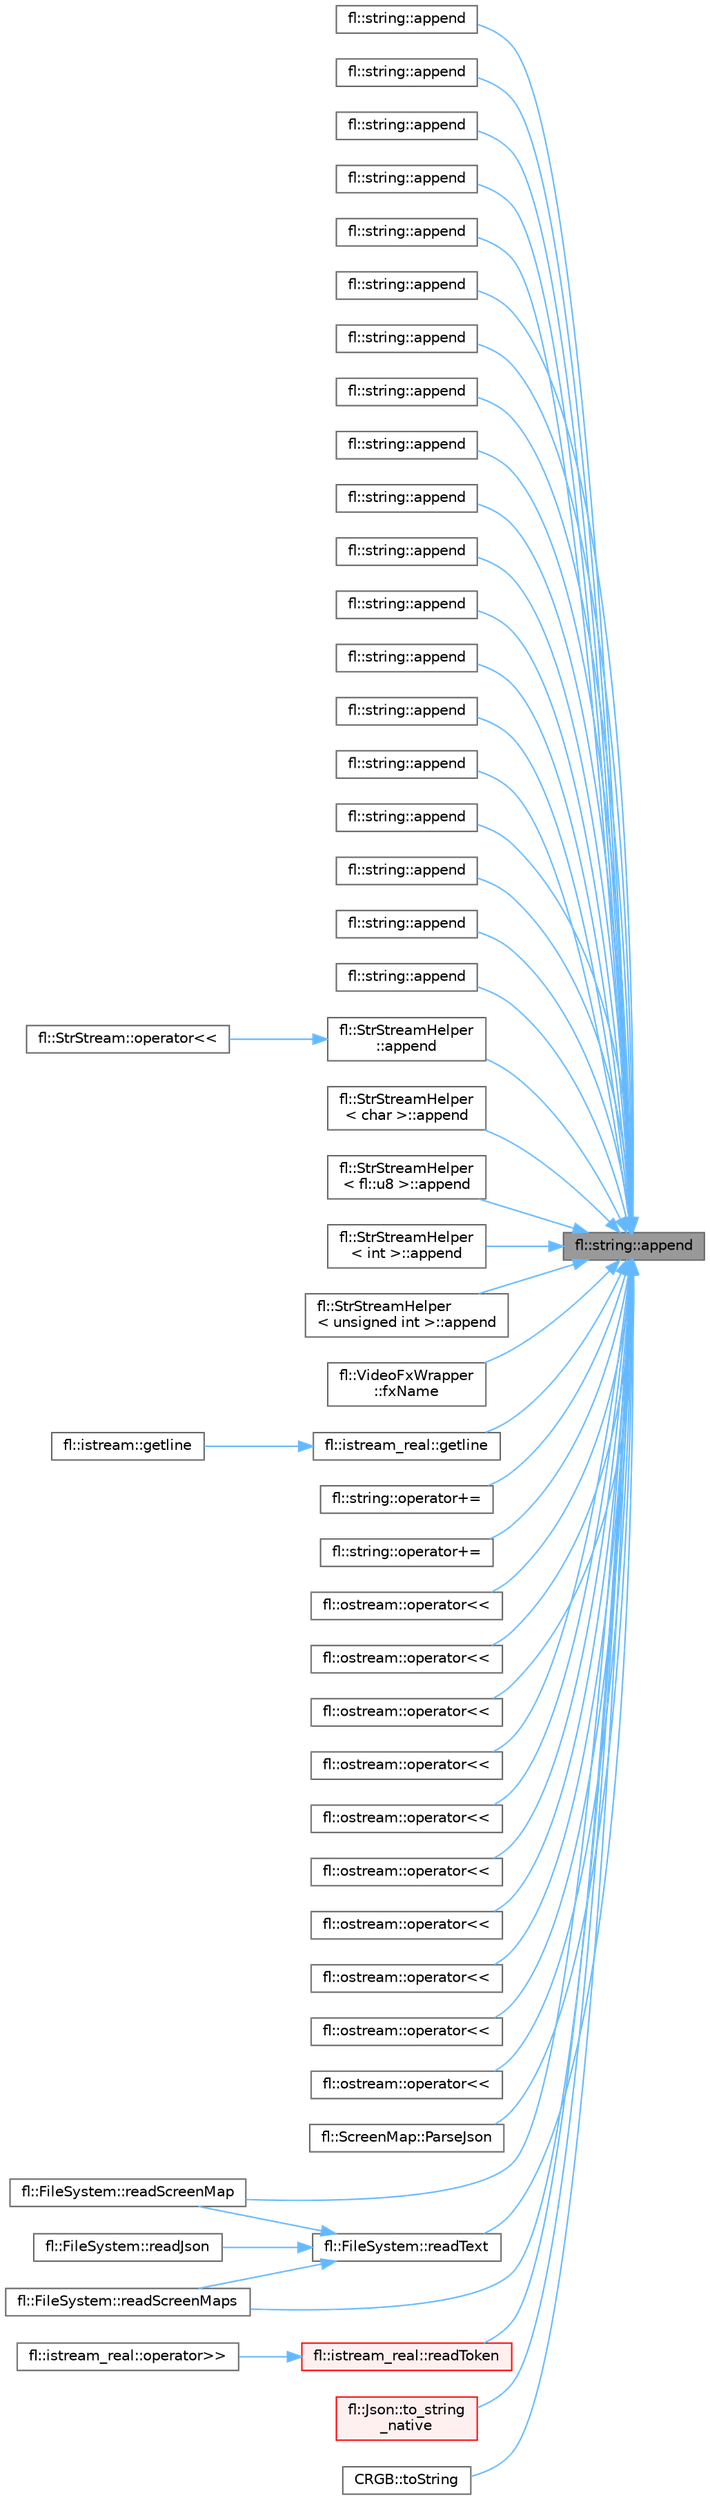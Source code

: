 digraph "fl::string::append"
{
 // INTERACTIVE_SVG=YES
 // LATEX_PDF_SIZE
  bgcolor="transparent";
  edge [fontname=Helvetica,fontsize=10,labelfontname=Helvetica,labelfontsize=10];
  node [fontname=Helvetica,fontsize=10,shape=box,height=0.2,width=0.4];
  rankdir="RL";
  Node1 [id="Node000001",label="fl::string::append",height=0.2,width=0.4,color="gray40", fillcolor="grey60", style="filled", fontcolor="black",tooltip=" "];
  Node1 -> Node2 [id="edge1_Node000001_Node000002",dir="back",color="steelblue1",style="solid",tooltip=" "];
  Node2 [id="Node000002",label="fl::string::append",height=0.2,width=0.4,color="grey40", fillcolor="white", style="filled",URL="$d2/db2/classfl_1_1string_a8f6c8177857e4fb4e5c118e7a2404dc8.html#a8f6c8177857e4fb4e5c118e7a2404dc8",tooltip=" "];
  Node1 -> Node3 [id="edge2_Node000001_Node000003",dir="back",color="steelblue1",style="solid",tooltip=" "];
  Node3 [id="Node000003",label="fl::string::append",height=0.2,width=0.4,color="grey40", fillcolor="white", style="filled",URL="$d2/db2/classfl_1_1string_a4f417120861ae150a7dc53e19cadd2d6.html#a4f417120861ae150a7dc53e19cadd2d6",tooltip=" "];
  Node1 -> Node4 [id="edge3_Node000001_Node000004",dir="back",color="steelblue1",style="solid",tooltip=" "];
  Node4 [id="Node000004",label="fl::string::append",height=0.2,width=0.4,color="grey40", fillcolor="white", style="filled",URL="$d2/db2/classfl_1_1string_abc6d01700afe41db8bfe2ffa7c90404a.html#abc6d01700afe41db8bfe2ffa7c90404a",tooltip=" "];
  Node1 -> Node5 [id="edge4_Node000001_Node000005",dir="back",color="steelblue1",style="solid",tooltip=" "];
  Node5 [id="Node000005",label="fl::string::append",height=0.2,width=0.4,color="grey40", fillcolor="white", style="filled",URL="$d2/db2/classfl_1_1string_ad357b1fe727fe014433d26ab9296af65.html#ad357b1fe727fe014433d26ab9296af65",tooltip=" "];
  Node1 -> Node6 [id="edge5_Node000001_Node000006",dir="back",color="steelblue1",style="solid",tooltip=" "];
  Node6 [id="Node000006",label="fl::string::append",height=0.2,width=0.4,color="grey40", fillcolor="white", style="filled",URL="$d2/db2/classfl_1_1string_ac55d49dcb817d96747b2767e7bbcf6be.html#ac55d49dcb817d96747b2767e7bbcf6be",tooltip=" "];
  Node1 -> Node7 [id="edge6_Node000001_Node000007",dir="back",color="steelblue1",style="solid",tooltip=" "];
  Node7 [id="Node000007",label="fl::string::append",height=0.2,width=0.4,color="grey40", fillcolor="white", style="filled",URL="$d2/db2/classfl_1_1string_a27a670af96f18bcf5177087e12114af8.html#a27a670af96f18bcf5177087e12114af8",tooltip=" "];
  Node1 -> Node8 [id="edge7_Node000001_Node000008",dir="back",color="steelblue1",style="solid",tooltip=" "];
  Node8 [id="Node000008",label="fl::string::append",height=0.2,width=0.4,color="grey40", fillcolor="white", style="filled",URL="$d2/db2/classfl_1_1string_a79b80243b48a9ec18d71f20c28a7d764.html#a79b80243b48a9ec18d71f20c28a7d764",tooltip=" "];
  Node1 -> Node9 [id="edge8_Node000001_Node000009",dir="back",color="steelblue1",style="solid",tooltip=" "];
  Node9 [id="Node000009",label="fl::string::append",height=0.2,width=0.4,color="grey40", fillcolor="white", style="filled",URL="$d2/db2/classfl_1_1string_a7db568b31b58841a575982f1921788ad.html#a7db568b31b58841a575982f1921788ad",tooltip=" "];
  Node1 -> Node10 [id="edge9_Node000001_Node000010",dir="back",color="steelblue1",style="solid",tooltip=" "];
  Node10 [id="Node000010",label="fl::string::append",height=0.2,width=0.4,color="grey40", fillcolor="white", style="filled",URL="$d2/db2/classfl_1_1string_a1ef9fcd0d2f39f4d5fc52462db6c9067.html#a1ef9fcd0d2f39f4d5fc52462db6c9067",tooltip=" "];
  Node1 -> Node11 [id="edge10_Node000001_Node000011",dir="back",color="steelblue1",style="solid",tooltip=" "];
  Node11 [id="Node000011",label="fl::string::append",height=0.2,width=0.4,color="grey40", fillcolor="white", style="filled",URL="$d2/db2/classfl_1_1string_a177f7b188f84905d56093532327c7999.html#a177f7b188f84905d56093532327c7999",tooltip=" "];
  Node1 -> Node12 [id="edge11_Node000001_Node000012",dir="back",color="steelblue1",style="solid",tooltip=" "];
  Node12 [id="Node000012",label="fl::string::append",height=0.2,width=0.4,color="grey40", fillcolor="white", style="filled",URL="$d2/db2/classfl_1_1string_a9e45d32db8fa0f4c5d593e7a136d39f0.html#a9e45d32db8fa0f4c5d593e7a136d39f0",tooltip=" "];
  Node1 -> Node13 [id="edge12_Node000001_Node000013",dir="back",color="steelblue1",style="solid",tooltip=" "];
  Node13 [id="Node000013",label="fl::string::append",height=0.2,width=0.4,color="grey40", fillcolor="white", style="filled",URL="$d2/db2/classfl_1_1string_a9cc68f2b6ed4b42a7cb427f6fa756ab2.html#a9cc68f2b6ed4b42a7cb427f6fa756ab2",tooltip=" "];
  Node1 -> Node14 [id="edge13_Node000001_Node000014",dir="back",color="steelblue1",style="solid",tooltip=" "];
  Node14 [id="Node000014",label="fl::string::append",height=0.2,width=0.4,color="grey40", fillcolor="white", style="filled",URL="$d2/db2/classfl_1_1string_ad52863ae9525895ea59158128e351c21.html#ad52863ae9525895ea59158128e351c21",tooltip=" "];
  Node1 -> Node15 [id="edge14_Node000001_Node000015",dir="back",color="steelblue1",style="solid",tooltip=" "];
  Node15 [id="Node000015",label="fl::string::append",height=0.2,width=0.4,color="grey40", fillcolor="white", style="filled",URL="$d2/db2/classfl_1_1string_acfa45ab03beb5697c2fa77982790db21.html#acfa45ab03beb5697c2fa77982790db21",tooltip=" "];
  Node1 -> Node16 [id="edge15_Node000001_Node000016",dir="back",color="steelblue1",style="solid",tooltip=" "];
  Node16 [id="Node000016",label="fl::string::append",height=0.2,width=0.4,color="grey40", fillcolor="white", style="filled",URL="$d2/db2/classfl_1_1string_aa8fc988b25734fe4eb6dffd78e016c79.html#aa8fc988b25734fe4eb6dffd78e016c79",tooltip=" "];
  Node1 -> Node17 [id="edge16_Node000001_Node000017",dir="back",color="steelblue1",style="solid",tooltip=" "];
  Node17 [id="Node000017",label="fl::string::append",height=0.2,width=0.4,color="grey40", fillcolor="white", style="filled",URL="$d2/db2/classfl_1_1string_a45ec2cb1e86ffae1081079d71b2e4139.html#a45ec2cb1e86ffae1081079d71b2e4139",tooltip=" "];
  Node1 -> Node18 [id="edge17_Node000001_Node000018",dir="back",color="steelblue1",style="solid",tooltip=" "];
  Node18 [id="Node000018",label="fl::string::append",height=0.2,width=0.4,color="grey40", fillcolor="white", style="filled",URL="$d2/db2/classfl_1_1string_a86fab5288f3ded5a6e3ea82a4b518cb3.html#a86fab5288f3ded5a6e3ea82a4b518cb3",tooltip=" "];
  Node1 -> Node19 [id="edge18_Node000001_Node000019",dir="back",color="steelblue1",style="solid",tooltip=" "];
  Node19 [id="Node000019",label="fl::string::append",height=0.2,width=0.4,color="grey40", fillcolor="white", style="filled",URL="$d2/db2/classfl_1_1string_aa0cc295634b7d0cd068a8caa626d6782.html#aa0cc295634b7d0cd068a8caa626d6782",tooltip=" "];
  Node1 -> Node20 [id="edge19_Node000001_Node000020",dir="back",color="steelblue1",style="solid",tooltip=" "];
  Node20 [id="Node000020",label="fl::string::append",height=0.2,width=0.4,color="grey40", fillcolor="white", style="filled",URL="$d2/db2/classfl_1_1string_a265d7818779f7c06bcab21841a06a181.html#a265d7818779f7c06bcab21841a06a181",tooltip=" "];
  Node1 -> Node21 [id="edge20_Node000001_Node000021",dir="back",color="steelblue1",style="solid",tooltip=" "];
  Node21 [id="Node000021",label="fl::StrStreamHelper\l::append",height=0.2,width=0.4,color="grey40", fillcolor="white", style="filled",URL="$d0/d18/structfl_1_1_str_stream_helper_a39c68e0035e64c9f2609d0cb0b48a80d.html#a39c68e0035e64c9f2609d0cb0b48a80d",tooltip=" "];
  Node21 -> Node22 [id="edge21_Node000021_Node000022",dir="back",color="steelblue1",style="solid",tooltip=" "];
  Node22 [id="Node000022",label="fl::StrStream::operator\<\<",height=0.2,width=0.4,color="grey40", fillcolor="white", style="filled",URL="$d4/dc6/classfl_1_1_str_stream_a4912f243e2456bf4337f1f7c632c1fd7.html#a4912f243e2456bf4337f1f7c632c1fd7",tooltip=" "];
  Node1 -> Node23 [id="edge22_Node000001_Node000023",dir="back",color="steelblue1",style="solid",tooltip=" "];
  Node23 [id="Node000023",label="fl::StrStreamHelper\l\< char \>::append",height=0.2,width=0.4,color="grey40", fillcolor="white", style="filled",URL="$d5/d4b/structfl_1_1_str_stream_helper_3_01char_01_4_afe4e11782de22a083ac59990730f2cd4.html#afe4e11782de22a083ac59990730f2cd4",tooltip=" "];
  Node1 -> Node24 [id="edge23_Node000001_Node000024",dir="back",color="steelblue1",style="solid",tooltip=" "];
  Node24 [id="Node000024",label="fl::StrStreamHelper\l\< fl::u8 \>::append",height=0.2,width=0.4,color="grey40", fillcolor="white", style="filled",URL="$d7/d0b/structfl_1_1_str_stream_helper_3_01fl_1_1u8_01_4_a3848e19c7d0fabe5d9724783792c6381.html#a3848e19c7d0fabe5d9724783792c6381",tooltip=" "];
  Node1 -> Node25 [id="edge24_Node000001_Node000025",dir="back",color="steelblue1",style="solid",tooltip=" "];
  Node25 [id="Node000025",label="fl::StrStreamHelper\l\< int \>::append",height=0.2,width=0.4,color="grey40", fillcolor="white", style="filled",URL="$d5/dda/structfl_1_1_str_stream_helper_3_01int_01_4_a54894c72941bfa87e2fd3d5ba944b193.html#a54894c72941bfa87e2fd3d5ba944b193",tooltip=" "];
  Node1 -> Node26 [id="edge25_Node000001_Node000026",dir="back",color="steelblue1",style="solid",tooltip=" "];
  Node26 [id="Node000026",label="fl::StrStreamHelper\l\< unsigned int \>::append",height=0.2,width=0.4,color="grey40", fillcolor="white", style="filled",URL="$d7/d42/structfl_1_1_str_stream_helper_3_01unsigned_01int_01_4_ab009adcdcb5d6b46788cb60ce817cd54.html#ab009adcdcb5d6b46788cb60ce817cd54",tooltip=" "];
  Node1 -> Node27 [id="edge26_Node000001_Node000027",dir="back",color="steelblue1",style="solid",tooltip=" "];
  Node27 [id="Node000027",label="fl::VideoFxWrapper\l::fxName",height=0.2,width=0.4,color="grey40", fillcolor="white", style="filled",URL="$d4/dd2/classfl_1_1_video_fx_wrapper_a0a511541b2854fc2257768d347ba433e.html#a0a511541b2854fc2257768d347ba433e",tooltip=" "];
  Node1 -> Node28 [id="edge27_Node000001_Node000028",dir="back",color="steelblue1",style="solid",tooltip=" "];
  Node28 [id="Node000028",label="fl::istream_real::getline",height=0.2,width=0.4,color="grey40", fillcolor="white", style="filled",URL="$dc/d4b/classfl_1_1istream__real_ae20a3a8e153e185b8bf78c8b6a504a1e.html#ae20a3a8e153e185b8bf78c8b6a504a1e",tooltip=" "];
  Node28 -> Node29 [id="edge28_Node000028_Node000029",dir="back",color="steelblue1",style="solid",tooltip=" "];
  Node29 [id="Node000029",label="fl::istream::getline",height=0.2,width=0.4,color="grey40", fillcolor="white", style="filled",URL="$de/def/classfl_1_1istream_a71da7702200bad2661687e0290da41b9.html#a71da7702200bad2661687e0290da41b9",tooltip=" "];
  Node1 -> Node30 [id="edge29_Node000001_Node000030",dir="back",color="steelblue1",style="solid",tooltip=" "];
  Node30 [id="Node000030",label="fl::string::operator+=",height=0.2,width=0.4,color="grey40", fillcolor="white", style="filled",URL="$d2/db2/classfl_1_1string_adecc9ed2e3c6f6c9bacc43434c524318.html#adecc9ed2e3c6f6c9bacc43434c524318",tooltip=" "];
  Node1 -> Node31 [id="edge30_Node000001_Node000031",dir="back",color="steelblue1",style="solid",tooltip=" "];
  Node31 [id="Node000031",label="fl::string::operator+=",height=0.2,width=0.4,color="grey40", fillcolor="white", style="filled",URL="$d2/db2/classfl_1_1string_ab4593989617f5b3cde0169d7bfaae97a.html#ab4593989617f5b3cde0169d7bfaae97a",tooltip=" "];
  Node1 -> Node32 [id="edge31_Node000001_Node000032",dir="back",color="steelblue1",style="solid",tooltip=" "];
  Node32 [id="Node000032",label="fl::ostream::operator\<\<",height=0.2,width=0.4,color="grey40", fillcolor="white", style="filled",URL="$d1/de8/classfl_1_1ostream_aaa8ec435fd1937f3d4dd7597359869ae.html#aaa8ec435fd1937f3d4dd7597359869ae",tooltip=" "];
  Node1 -> Node33 [id="edge32_Node000001_Node000033",dir="back",color="steelblue1",style="solid",tooltip=" "];
  Node33 [id="Node000033",label="fl::ostream::operator\<\<",height=0.2,width=0.4,color="grey40", fillcolor="white", style="filled",URL="$d1/de8/classfl_1_1ostream_afbc2e403a98a4a11d0ab86371e861cb0.html#afbc2e403a98a4a11d0ab86371e861cb0",tooltip=" "];
  Node1 -> Node34 [id="edge33_Node000001_Node000034",dir="back",color="steelblue1",style="solid",tooltip=" "];
  Node34 [id="Node000034",label="fl::ostream::operator\<\<",height=0.2,width=0.4,color="grey40", fillcolor="white", style="filled",URL="$d1/de8/classfl_1_1ostream_a8bce6be68a0941c05cc7bc3d4f9bef76.html#a8bce6be68a0941c05cc7bc3d4f9bef76",tooltip=" "];
  Node1 -> Node35 [id="edge34_Node000001_Node000035",dir="back",color="steelblue1",style="solid",tooltip=" "];
  Node35 [id="Node000035",label="fl::ostream::operator\<\<",height=0.2,width=0.4,color="grey40", fillcolor="white", style="filled",URL="$d1/de8/classfl_1_1ostream_a1ec09eb7643a55429a0ae2769bdbea3e.html#a1ec09eb7643a55429a0ae2769bdbea3e",tooltip=" "];
  Node1 -> Node36 [id="edge35_Node000001_Node000036",dir="back",color="steelblue1",style="solid",tooltip=" "];
  Node36 [id="Node000036",label="fl::ostream::operator\<\<",height=0.2,width=0.4,color="grey40", fillcolor="white", style="filled",URL="$d1/de8/classfl_1_1ostream_a89a52d59a72a78c23b30f7633ceb8b09.html#a89a52d59a72a78c23b30f7633ceb8b09",tooltip=" "];
  Node1 -> Node37 [id="edge36_Node000001_Node000037",dir="back",color="steelblue1",style="solid",tooltip=" "];
  Node37 [id="Node000037",label="fl::ostream::operator\<\<",height=0.2,width=0.4,color="grey40", fillcolor="white", style="filled",URL="$d1/de8/classfl_1_1ostream_a3ca931703af69c222c29ac72fe574fc2.html#a3ca931703af69c222c29ac72fe574fc2",tooltip=" "];
  Node1 -> Node38 [id="edge37_Node000001_Node000038",dir="back",color="steelblue1",style="solid",tooltip=" "];
  Node38 [id="Node000038",label="fl::ostream::operator\<\<",height=0.2,width=0.4,color="grey40", fillcolor="white", style="filled",URL="$d1/de8/classfl_1_1ostream_ac7f3f62413226c746cd8c2efe910f383.html#ac7f3f62413226c746cd8c2efe910f383",tooltip=" "];
  Node1 -> Node39 [id="edge38_Node000001_Node000039",dir="back",color="steelblue1",style="solid",tooltip=" "];
  Node39 [id="Node000039",label="fl::ostream::operator\<\<",height=0.2,width=0.4,color="grey40", fillcolor="white", style="filled",URL="$d1/de8/classfl_1_1ostream_ac52c087e4672b8dc9668cfb6df6a8cb6.html#ac52c087e4672b8dc9668cfb6df6a8cb6",tooltip=" "];
  Node1 -> Node40 [id="edge39_Node000001_Node000040",dir="back",color="steelblue1",style="solid",tooltip=" "];
  Node40 [id="Node000040",label="fl::ostream::operator\<\<",height=0.2,width=0.4,color="grey40", fillcolor="white", style="filled",URL="$d1/de8/classfl_1_1ostream_aeffe071931b68702dfa73cead197617b.html#aeffe071931b68702dfa73cead197617b",tooltip=" "];
  Node1 -> Node41 [id="edge40_Node000001_Node000041",dir="back",color="steelblue1",style="solid",tooltip=" "];
  Node41 [id="Node000041",label="fl::ostream::operator\<\<",height=0.2,width=0.4,color="grey40", fillcolor="white", style="filled",URL="$d1/de8/classfl_1_1ostream_a35463fc803a2dd3428d64c61c07a9acd.html#a35463fc803a2dd3428d64c61c07a9acd",tooltip=" "];
  Node1 -> Node42 [id="edge41_Node000001_Node000042",dir="back",color="steelblue1",style="solid",tooltip=" "];
  Node42 [id="Node000042",label="fl::ScreenMap::ParseJson",height=0.2,width=0.4,color="grey40", fillcolor="white", style="filled",URL="$d2/d78/classfl_1_1_screen_map_a514190d17695adf603d1e2bc0eb56c23.html#a514190d17695adf603d1e2bc0eb56c23",tooltip=" "];
  Node1 -> Node43 [id="edge42_Node000001_Node000043",dir="back",color="steelblue1",style="solid",tooltip=" "];
  Node43 [id="Node000043",label="fl::FileSystem::readScreenMap",height=0.2,width=0.4,color="grey40", fillcolor="white", style="filled",URL="$df/d37/classfl_1_1_file_system_a76449b10863a3dee0631213504e817cc.html#a76449b10863a3dee0631213504e817cc",tooltip=" "];
  Node1 -> Node44 [id="edge43_Node000001_Node000044",dir="back",color="steelblue1",style="solid",tooltip=" "];
  Node44 [id="Node000044",label="fl::FileSystem::readScreenMaps",height=0.2,width=0.4,color="grey40", fillcolor="white", style="filled",URL="$df/d37/classfl_1_1_file_system_a6f25f4c4319520cf79e1251de46d91c3.html#a6f25f4c4319520cf79e1251de46d91c3",tooltip=" "];
  Node1 -> Node45 [id="edge44_Node000001_Node000045",dir="back",color="steelblue1",style="solid",tooltip=" "];
  Node45 [id="Node000045",label="fl::FileSystem::readText",height=0.2,width=0.4,color="grey40", fillcolor="white", style="filled",URL="$df/d37/classfl_1_1_file_system_a0188b7f45ef58f2bdb3718d3cffbd3f0.html#a0188b7f45ef58f2bdb3718d3cffbd3f0",tooltip=" "];
  Node45 -> Node46 [id="edge45_Node000045_Node000046",dir="back",color="steelblue1",style="solid",tooltip=" "];
  Node46 [id="Node000046",label="fl::FileSystem::readJson",height=0.2,width=0.4,color="grey40", fillcolor="white", style="filled",URL="$df/d37/classfl_1_1_file_system_a3f0ff67d5535787004eed6968145cc64.html#a3f0ff67d5535787004eed6968145cc64",tooltip=" "];
  Node45 -> Node43 [id="edge46_Node000045_Node000043",dir="back",color="steelblue1",style="solid",tooltip=" "];
  Node45 -> Node44 [id="edge47_Node000045_Node000044",dir="back",color="steelblue1",style="solid",tooltip=" "];
  Node1 -> Node47 [id="edge48_Node000001_Node000047",dir="back",color="steelblue1",style="solid",tooltip=" "];
  Node47 [id="Node000047",label="fl::istream_real::readToken",height=0.2,width=0.4,color="red", fillcolor="#FFF0F0", style="filled",URL="$dc/d4b/classfl_1_1istream__real_adf98bd57fc49ef2c902259cdbca94771.html#adf98bd57fc49ef2c902259cdbca94771",tooltip=" "];
  Node47 -> Node48 [id="edge49_Node000047_Node000048",dir="back",color="steelblue1",style="solid",tooltip=" "];
  Node48 [id="Node000048",label="fl::istream_real::operator\>\>",height=0.2,width=0.4,color="grey40", fillcolor="white", style="filled",URL="$dc/d4b/classfl_1_1istream__real_a8f0d56f637760931439c9d9e03663944.html#a8f0d56f637760931439c9d9e03663944",tooltip=" "];
  Node1 -> Node56 [id="edge50_Node000001_Node000056",dir="back",color="steelblue1",style="solid",tooltip=" "];
  Node56 [id="Node000056",label="fl::Json::to_string\l_native",height=0.2,width=0.4,color="red", fillcolor="#FFF0F0", style="filled",URL="$d4/d13/classfl_1_1_json_ac822a5d516e2e72a0bcd685d5abddcad.html#ac822a5d516e2e72a0bcd685d5abddcad",tooltip=" "];
  Node1 -> Node63 [id="edge51_Node000001_Node000063",dir="back",color="steelblue1",style="solid",tooltip=" "];
  Node63 [id="Node000063",label="CRGB::toString",height=0.2,width=0.4,color="grey40", fillcolor="white", style="filled",URL="$d7/d82/struct_c_r_g_b_a5cfdbee22f9c71d6efc3676401212ce8.html#a5cfdbee22f9c71d6efc3676401212ce8",tooltip=" "];
}
